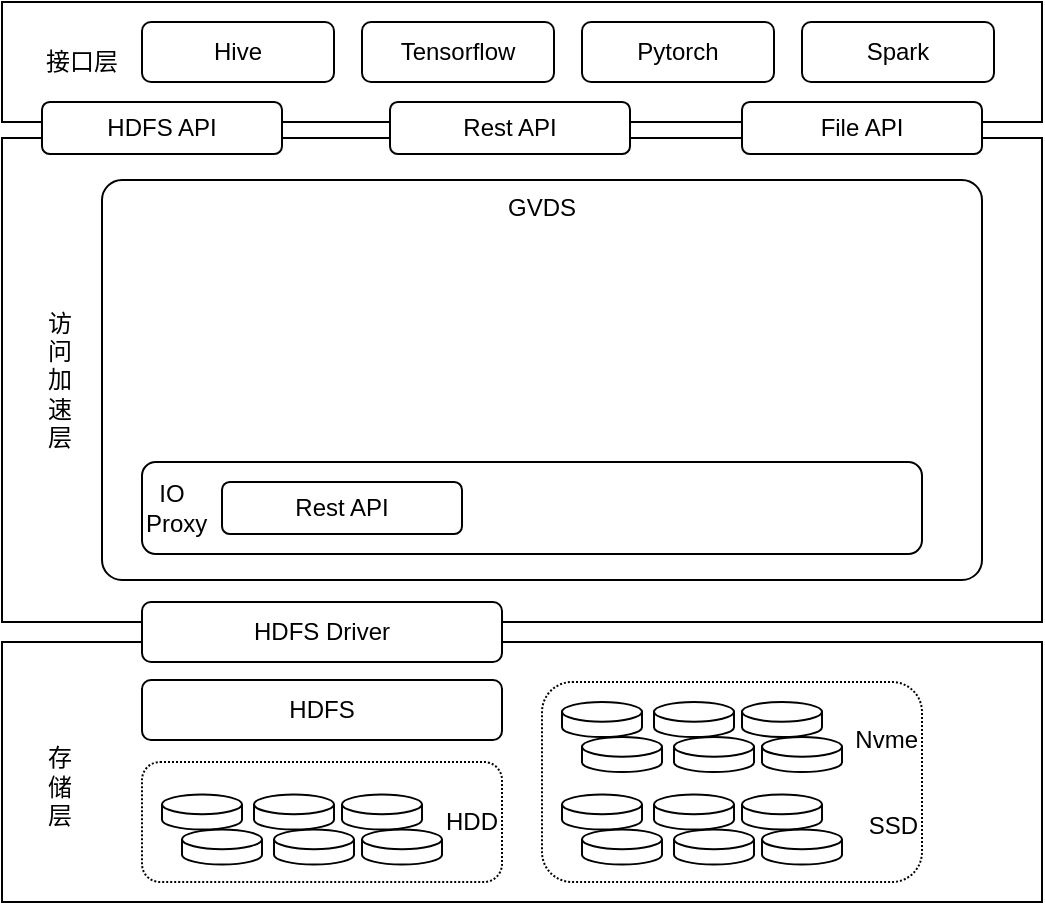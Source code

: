 <mxfile version="21.1.7" type="github">
  <diagram name="第 1 页" id="V5qyhKJIOjs26UayRM4P">
    <mxGraphModel dx="722" dy="421" grid="1" gridSize="10" guides="1" tooltips="1" connect="1" arrows="1" fold="1" page="1" pageScale="1" pageWidth="827" pageHeight="1169" math="0" shadow="0">
      <root>
        <mxCell id="0" />
        <mxCell id="1" parent="0" />
        <mxCell id="jQg1hgdDC3ih42DCYJJK-1" value="接口层" style="rounded=0;whiteSpace=wrap;html=1;align=center;spacingLeft=-440;spacingRight=0;" vertex="1" parent="1">
          <mxGeometry x="160" y="40" width="520" height="60" as="geometry" />
        </mxCell>
        <mxCell id="jQg1hgdDC3ih42DCYJJK-3" value="访&lt;br&gt;问&lt;br&gt;加&lt;br&gt;速&lt;br&gt;层" style="rounded=0;whiteSpace=wrap;html=1;align=center;spacingLeft=-462;spacingRight=0;" vertex="1" parent="1">
          <mxGeometry x="160" y="108" width="520" height="242" as="geometry" />
        </mxCell>
        <mxCell id="jQg1hgdDC3ih42DCYJJK-2" value="HDFS API" style="rounded=1;whiteSpace=wrap;html=1;" vertex="1" parent="1">
          <mxGeometry x="180" y="90" width="120" height="26" as="geometry" />
        </mxCell>
        <mxCell id="jQg1hgdDC3ih42DCYJJK-4" value="Rest API" style="rounded=1;whiteSpace=wrap;html=1;" vertex="1" parent="1">
          <mxGeometry x="354" y="90" width="120" height="26" as="geometry" />
        </mxCell>
        <mxCell id="jQg1hgdDC3ih42DCYJJK-5" value="File API" style="rounded=1;whiteSpace=wrap;html=1;" vertex="1" parent="1">
          <mxGeometry x="530" y="90" width="120" height="26" as="geometry" />
        </mxCell>
        <mxCell id="jQg1hgdDC3ih42DCYJJK-6" value="Hive" style="rounded=1;whiteSpace=wrap;html=1;" vertex="1" parent="1">
          <mxGeometry x="230" y="50" width="96" height="30" as="geometry" />
        </mxCell>
        <mxCell id="jQg1hgdDC3ih42DCYJJK-7" value="Tensorflow" style="rounded=1;whiteSpace=wrap;html=1;" vertex="1" parent="1">
          <mxGeometry x="340" y="50" width="96" height="30" as="geometry" />
        </mxCell>
        <mxCell id="jQg1hgdDC3ih42DCYJJK-8" value="Pytorch" style="rounded=1;whiteSpace=wrap;html=1;" vertex="1" parent="1">
          <mxGeometry x="450" y="50" width="96" height="30" as="geometry" />
        </mxCell>
        <mxCell id="jQg1hgdDC3ih42DCYJJK-9" value="Spark" style="rounded=1;whiteSpace=wrap;html=1;" vertex="1" parent="1">
          <mxGeometry x="560" y="50" width="96" height="30" as="geometry" />
        </mxCell>
        <mxCell id="jQg1hgdDC3ih42DCYJJK-11" value="GVDS" style="rounded=1;whiteSpace=wrap;html=1;verticalAlign=top;arcSize=5;" vertex="1" parent="1">
          <mxGeometry x="210" y="129" width="440" height="200" as="geometry" />
        </mxCell>
        <mxCell id="jQg1hgdDC3ih42DCYJJK-12" value="&lt;br&gt;存&lt;br&gt;储&lt;br&gt;层" style="rounded=0;whiteSpace=wrap;html=1;align=center;spacingLeft=-462;spacingRight=0;" vertex="1" parent="1">
          <mxGeometry x="160" y="360" width="520" height="130" as="geometry" />
        </mxCell>
        <mxCell id="jQg1hgdDC3ih42DCYJJK-25" value="" style="group" vertex="1" connectable="0" parent="1">
          <mxGeometry x="230" y="420" width="180" height="60" as="geometry" />
        </mxCell>
        <mxCell id="jQg1hgdDC3ih42DCYJJK-23" value="HDD" style="rounded=1;whiteSpace=wrap;html=1;dashed=1;dashPattern=1 1;fillColor=none;verticalAlign=middle;align=right;" vertex="1" parent="jQg1hgdDC3ih42DCYJJK-25">
          <mxGeometry width="180" height="60" as="geometry" />
        </mxCell>
        <mxCell id="jQg1hgdDC3ih42DCYJJK-22" value="" style="group" vertex="1" connectable="0" parent="jQg1hgdDC3ih42DCYJJK-25">
          <mxGeometry x="10" y="16.25" width="140" height="35" as="geometry" />
        </mxCell>
        <mxCell id="jQg1hgdDC3ih42DCYJJK-13" value="" style="shape=cylinder3;whiteSpace=wrap;html=1;boundedLbl=1;backgroundOutline=1;size=4.924;" vertex="1" parent="jQg1hgdDC3ih42DCYJJK-22">
          <mxGeometry width="40" height="17.5" as="geometry" />
        </mxCell>
        <mxCell id="jQg1hgdDC3ih42DCYJJK-14" value="" style="shape=cylinder3;whiteSpace=wrap;html=1;boundedLbl=1;backgroundOutline=1;size=4.924;" vertex="1" parent="jQg1hgdDC3ih42DCYJJK-22">
          <mxGeometry x="46" width="40" height="17.5" as="geometry" />
        </mxCell>
        <mxCell id="jQg1hgdDC3ih42DCYJJK-15" value="" style="shape=cylinder3;whiteSpace=wrap;html=1;boundedLbl=1;backgroundOutline=1;size=4.924;" vertex="1" parent="jQg1hgdDC3ih42DCYJJK-22">
          <mxGeometry x="90" width="40" height="17.5" as="geometry" />
        </mxCell>
        <mxCell id="jQg1hgdDC3ih42DCYJJK-17" value="" style="shape=cylinder3;whiteSpace=wrap;html=1;boundedLbl=1;backgroundOutline=1;size=4.924;" vertex="1" parent="jQg1hgdDC3ih42DCYJJK-22">
          <mxGeometry x="10" y="17.5" width="40" height="17.5" as="geometry" />
        </mxCell>
        <mxCell id="jQg1hgdDC3ih42DCYJJK-18" value="" style="shape=cylinder3;whiteSpace=wrap;html=1;boundedLbl=1;backgroundOutline=1;size=4.924;" vertex="1" parent="jQg1hgdDC3ih42DCYJJK-22">
          <mxGeometry x="56" y="17.5" width="40" height="17.5" as="geometry" />
        </mxCell>
        <mxCell id="jQg1hgdDC3ih42DCYJJK-19" value="" style="shape=cylinder3;whiteSpace=wrap;html=1;boundedLbl=1;backgroundOutline=1;size=4.924;" vertex="1" parent="jQg1hgdDC3ih42DCYJJK-22">
          <mxGeometry x="100" y="17.5" width="40" height="17.5" as="geometry" />
        </mxCell>
        <mxCell id="jQg1hgdDC3ih42DCYJJK-35" value="HDFS" style="rounded=1;whiteSpace=wrap;html=1;" vertex="1" parent="1">
          <mxGeometry x="230" y="379" width="180" height="30" as="geometry" />
        </mxCell>
        <mxCell id="jQg1hgdDC3ih42DCYJJK-27" value="Nvme&lt;br&gt;&lt;br&gt;&lt;br&gt;SSD" style="rounded=1;whiteSpace=wrap;html=1;dashed=1;dashPattern=1 1;fillColor=none;verticalAlign=middle;align=right;" vertex="1" parent="1">
          <mxGeometry x="430" y="380" width="190" height="100" as="geometry" />
        </mxCell>
        <mxCell id="jQg1hgdDC3ih42DCYJJK-28" value="" style="group" vertex="1" connectable="0" parent="1">
          <mxGeometry x="440" y="436.25" width="140" height="35" as="geometry" />
        </mxCell>
        <mxCell id="jQg1hgdDC3ih42DCYJJK-29" value="" style="shape=cylinder3;whiteSpace=wrap;html=1;boundedLbl=1;backgroundOutline=1;size=4.924;" vertex="1" parent="jQg1hgdDC3ih42DCYJJK-28">
          <mxGeometry width="40" height="17.5" as="geometry" />
        </mxCell>
        <mxCell id="jQg1hgdDC3ih42DCYJJK-30" value="" style="shape=cylinder3;whiteSpace=wrap;html=1;boundedLbl=1;backgroundOutline=1;size=4.924;" vertex="1" parent="jQg1hgdDC3ih42DCYJJK-28">
          <mxGeometry x="46" width="40" height="17.5" as="geometry" />
        </mxCell>
        <mxCell id="jQg1hgdDC3ih42DCYJJK-31" value="" style="shape=cylinder3;whiteSpace=wrap;html=1;boundedLbl=1;backgroundOutline=1;size=4.924;" vertex="1" parent="jQg1hgdDC3ih42DCYJJK-28">
          <mxGeometry x="90" width="40" height="17.5" as="geometry" />
        </mxCell>
        <mxCell id="jQg1hgdDC3ih42DCYJJK-32" value="" style="shape=cylinder3;whiteSpace=wrap;html=1;boundedLbl=1;backgroundOutline=1;size=4.924;" vertex="1" parent="jQg1hgdDC3ih42DCYJJK-28">
          <mxGeometry x="10" y="17.5" width="40" height="17.5" as="geometry" />
        </mxCell>
        <mxCell id="jQg1hgdDC3ih42DCYJJK-33" value="" style="shape=cylinder3;whiteSpace=wrap;html=1;boundedLbl=1;backgroundOutline=1;size=4.924;" vertex="1" parent="jQg1hgdDC3ih42DCYJJK-28">
          <mxGeometry x="56" y="17.5" width="40" height="17.5" as="geometry" />
        </mxCell>
        <mxCell id="jQg1hgdDC3ih42DCYJJK-34" value="" style="shape=cylinder3;whiteSpace=wrap;html=1;boundedLbl=1;backgroundOutline=1;size=4.924;" vertex="1" parent="jQg1hgdDC3ih42DCYJJK-28">
          <mxGeometry x="100" y="17.5" width="40" height="17.5" as="geometry" />
        </mxCell>
        <mxCell id="jQg1hgdDC3ih42DCYJJK-36" value="" style="group" vertex="1" connectable="0" parent="1">
          <mxGeometry x="440" y="390" width="140" height="35" as="geometry" />
        </mxCell>
        <mxCell id="jQg1hgdDC3ih42DCYJJK-37" value="" style="shape=cylinder3;whiteSpace=wrap;html=1;boundedLbl=1;backgroundOutline=1;size=4.924;" vertex="1" parent="jQg1hgdDC3ih42DCYJJK-36">
          <mxGeometry width="40" height="17.5" as="geometry" />
        </mxCell>
        <mxCell id="jQg1hgdDC3ih42DCYJJK-38" value="" style="shape=cylinder3;whiteSpace=wrap;html=1;boundedLbl=1;backgroundOutline=1;size=4.924;" vertex="1" parent="jQg1hgdDC3ih42DCYJJK-36">
          <mxGeometry x="46" width="40" height="17.5" as="geometry" />
        </mxCell>
        <mxCell id="jQg1hgdDC3ih42DCYJJK-39" value="" style="shape=cylinder3;whiteSpace=wrap;html=1;boundedLbl=1;backgroundOutline=1;size=4.924;" vertex="1" parent="jQg1hgdDC3ih42DCYJJK-36">
          <mxGeometry x="90" width="40" height="17.5" as="geometry" />
        </mxCell>
        <mxCell id="jQg1hgdDC3ih42DCYJJK-40" value="" style="shape=cylinder3;whiteSpace=wrap;html=1;boundedLbl=1;backgroundOutline=1;size=4.924;" vertex="1" parent="jQg1hgdDC3ih42DCYJJK-36">
          <mxGeometry x="10" y="17.5" width="40" height="17.5" as="geometry" />
        </mxCell>
        <mxCell id="jQg1hgdDC3ih42DCYJJK-41" value="" style="shape=cylinder3;whiteSpace=wrap;html=1;boundedLbl=1;backgroundOutline=1;size=4.924;" vertex="1" parent="jQg1hgdDC3ih42DCYJJK-36">
          <mxGeometry x="56" y="17.5" width="40" height="17.5" as="geometry" />
        </mxCell>
        <mxCell id="jQg1hgdDC3ih42DCYJJK-42" value="" style="shape=cylinder3;whiteSpace=wrap;html=1;boundedLbl=1;backgroundOutline=1;size=4.924;" vertex="1" parent="jQg1hgdDC3ih42DCYJJK-36">
          <mxGeometry x="100" y="17.5" width="40" height="17.5" as="geometry" />
        </mxCell>
        <mxCell id="jQg1hgdDC3ih42DCYJJK-43" value="HDFS Driver" style="rounded=1;whiteSpace=wrap;html=1;" vertex="1" parent="1">
          <mxGeometry x="230" y="340" width="180" height="30" as="geometry" />
        </mxCell>
        <mxCell id="jQg1hgdDC3ih42DCYJJK-45" value="&amp;nbsp; IO&lt;br&gt;Proxy" style="rounded=1;whiteSpace=wrap;html=1;align=left;" vertex="1" parent="1">
          <mxGeometry x="230" y="270" width="390" height="46" as="geometry" />
        </mxCell>
        <mxCell id="jQg1hgdDC3ih42DCYJJK-46" value="Rest API" style="rounded=1;whiteSpace=wrap;html=1;" vertex="1" parent="1">
          <mxGeometry x="270" y="280" width="120" height="26" as="geometry" />
        </mxCell>
      </root>
    </mxGraphModel>
  </diagram>
</mxfile>
